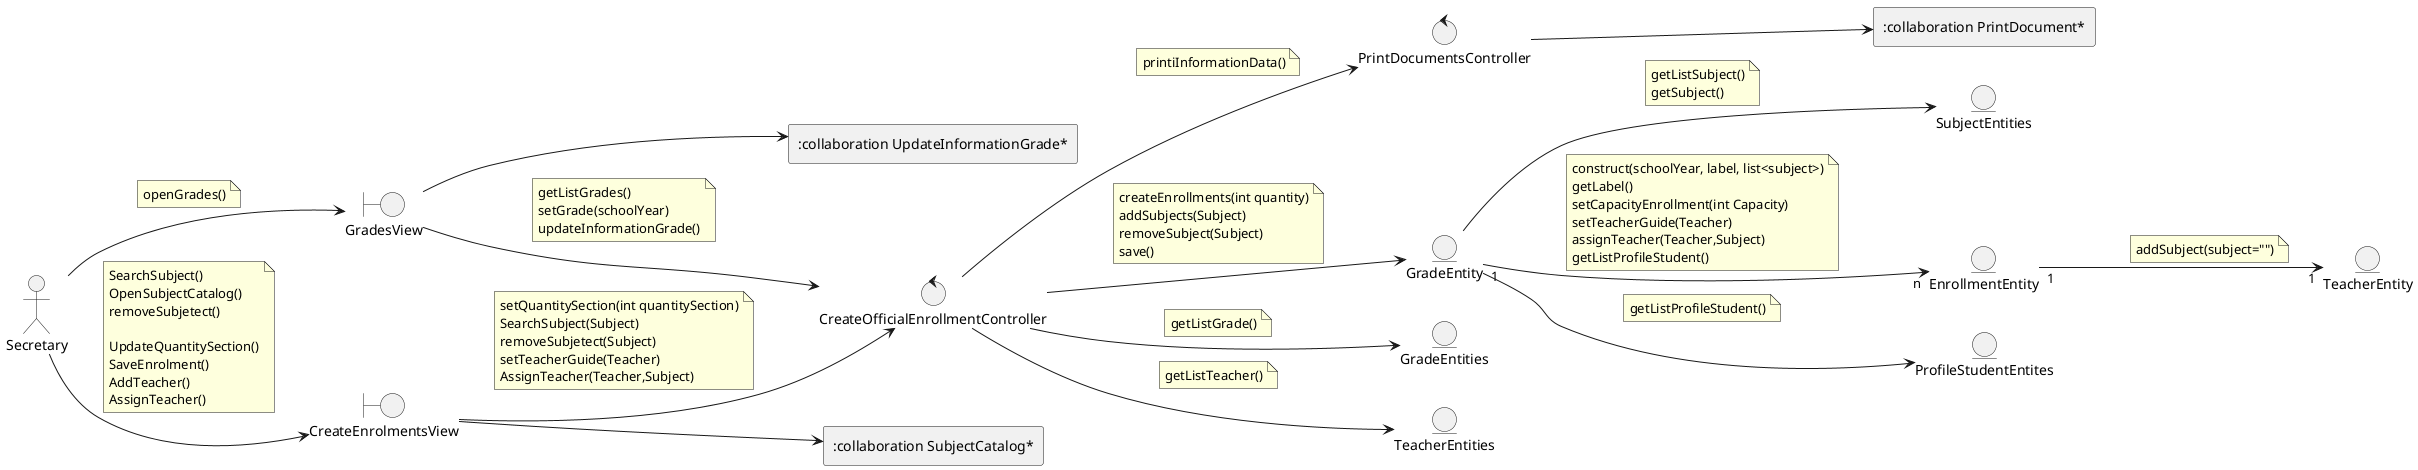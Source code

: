 @startuml
left to right direction

actor Secretary

boundary GradesView
boundary CreateEnrolmentsView

control CreateOfficialEnrollmentController
control PrintDocumentsController
rectangle SubjectCatalog as ":collaboration SubjectCatalog*"
rectangle Imprimir as ":collaboration PrintDocument*"
rectangle Update as ":collaboration UpdateInformationGrade*"

entity EnrollmentEntity
entity ProfileStudentEntites
entity TeacherEntity
entity GradeEntity
entity GradeEntities
entity SubjectEntities
entity TeacherEntities


'--- Actor relations ---
Secretary --> GradesView
note on link
    openGrades()
end note
Secretary --> CreateEnrolmentsView
note on link
    SearchSubject()
    OpenSubjectCatalog()
    removeSubjetect()

    UpdateQuantitySection()
    SaveEnrolment()
    AddTeacher()
    AssignTeacher()
    end note


'--- Views relations ---
GradesView --> CreateOfficialEnrollmentController
note on link
    getListGrades()
    setGrade(schoolYear)
    updateInformationGrade()
end note

GradesView --> Update



CreateEnrolmentsView --> CreateOfficialEnrollmentController
note on link
    setQuantitySection(int quantitySection)
    SearchSubject(Subject)
    removeSubjetect(Subject)
    setTeacherGuide(Teacher)
    AssignTeacher(Teacher,Subject)
end note

CreateEnrolmentsView --> SubjectCatalog


'--- Controllers relations ---
CreateOfficialEnrollmentController --> GradeEntity
note on link
    createEnrollments(int quantity)
    addSubjects(Subject)
    removeSubject(Subject)
    save()
end note

CreateOfficialEnrollmentController --> TeacherEntities
note on link
    getListTeacher()
end note

CreateOfficialEnrollmentController --> PrintDocumentsController
note on link
    printiInformationData()
end note

CreateOfficialEnrollmentController --> GradeEntities
note on link
    getListGrade()
end note

PrintDocumentsController --> Imprimir


'--- Entities relations ---
GradeEntity --> SubjectEntities
note on link
    getListSubject()
    getSubject()
end note

GradeEntity "1" --> "n" EnrollmentEntity
note on link
    construct(schoolYear, label, list<subject>)
    getLabel()
    setCapacityEnrollment(int Capacity)
    setTeacherGuide(Teacher)
    assignTeacher(Teacher,Subject)
    getListProfileStudent()
end note

GradeEntity --> ProfileStudentEntites
note on link
    getListProfileStudent()
end note

EnrollmentEntity "1" --> "1" TeacherEntity
note on link
    addSubject(subject="")
end note
@enduml
